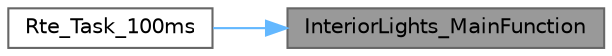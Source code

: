digraph "InteriorLights_MainFunction"
{
 // LATEX_PDF_SIZE
  bgcolor="transparent";
  edge [fontname=Helvetica,fontsize=10,labelfontname=Helvetica,labelfontsize=10];
  node [fontname=Helvetica,fontsize=10,shape=box,height=0.2,width=0.4];
  rankdir="RL";
  Node1 [id="Node000001",label="InteriorLights_MainFunction",height=0.2,width=0.4,color="gray40", fillcolor="grey60", style="filled", fontcolor="black",tooltip="InteriorLights module main function (runs in task)"];
  Node1 -> Node2 [id="edge1_Node000001_Node000002",dir="back",color="steelblue1",style="solid",tooltip=" "];
  Node2 [id="Node000002",label="Rte_Task_100ms",height=0.2,width=0.4,color="grey40", fillcolor="white", style="filled",URL="$_rte_8c.html#a8061a81fcdf862f69dcacd443b3681e3",tooltip=" "];
}
